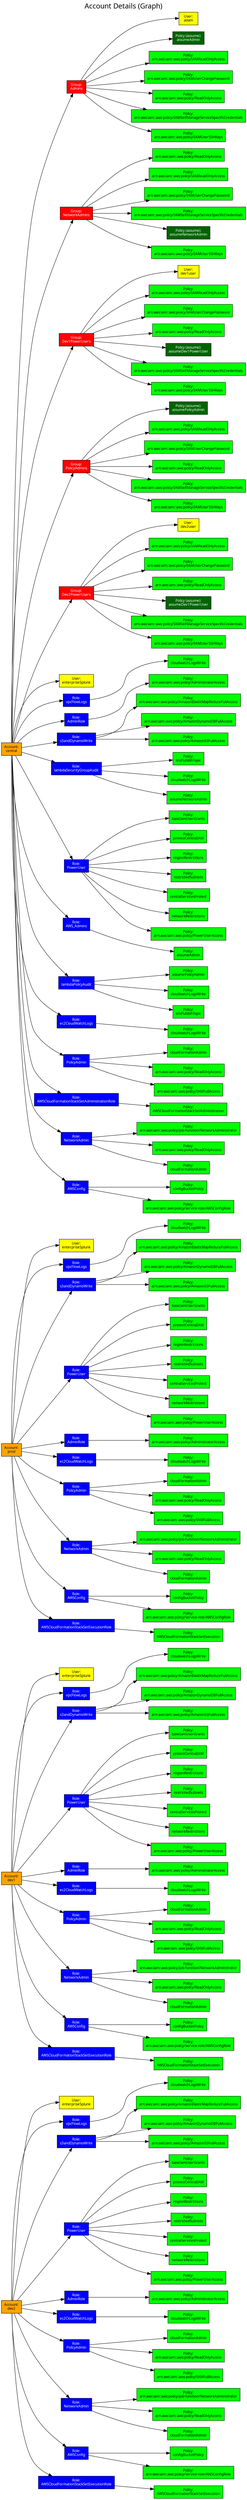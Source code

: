 digraph G {

  graph [label="Account Details (Graph)" labelloc=t fontsize=20 fontname="Verdana" rankdir="LR"];
  node [shape=record fontsize=10 fontname="Verdana" style="filled"];



    dev2 [label="Account:\ndev2",fillcolor=orange]

    

    
        dev2_enterpriseSplunk [label="User:\nenterpriseSplunk", fillcolor=yellow]
        dev2 -> dev2_enterpriseSplunk
    

    
      dev2_vpcFlowLogs [label="Role:\nvpcFlowLogs",fontcolor=white,fillcolor=blue,fontcolor=white]
      dev2 -> dev2_vpcFlowLogs

      
          "dev2_vpcFlowLogs_cloudwatchLogsWrite" [label="Policy:\ncloudwatchLogsWrite", fillcolor=green]
          "dev2_vpcFlowLogs" -> "dev2_vpcFlowLogs_cloudwatchLogsWrite"
      

    
      dev2_s3andDynamoWrite [label="Role:\ns3andDynamoWrite",fontcolor=white,fillcolor=blue,fontcolor=white]
      dev2 -> dev2_s3andDynamoWrite

      
          "dev2_s3andDynamoWrite_arn:aws:iam::aws:policy/AmazonElasticMapReduceFullAccess" [label="Policy:\narn:aws:iam::aws:policy/AmazonElasticMapReduceFullAccess", fillcolor=green]
          "dev2_s3andDynamoWrite" -> "dev2_s3andDynamoWrite_arn:aws:iam::aws:policy/AmazonElasticMapReduceFullAccess"
      
          "dev2_s3andDynamoWrite_arn:aws:iam::aws:policy/AmazonDynamoDBFullAccess" [label="Policy:\narn:aws:iam::aws:policy/AmazonDynamoDBFullAccess", fillcolor=green]
          "dev2_s3andDynamoWrite" -> "dev2_s3andDynamoWrite_arn:aws:iam::aws:policy/AmazonDynamoDBFullAccess"
      
          "dev2_s3andDynamoWrite_arn:aws:iam::aws:policy/AmazonS3FullAccess" [label="Policy:\narn:aws:iam::aws:policy/AmazonS3FullAccess", fillcolor=green]
          "dev2_s3andDynamoWrite" -> "dev2_s3andDynamoWrite_arn:aws:iam::aws:policy/AmazonS3FullAccess"
      

    
      dev2_PowerUser [label="Role:\nPowerUser",fontcolor=white,fillcolor=blue,fontcolor=white]
      dev2 -> dev2_PowerUser

      
          "dev2_PowerUser_baseIamUserGrants" [label="Policy:\nbaseIamUserGrants", fillcolor=green]
          "dev2_PowerUser" -> "dev2_PowerUser_baseIamUserGrants"
      
          "dev2_PowerUser_protectCentralIAM" [label="Policy:\nprotectCentralIAM", fillcolor=green]
          "dev2_PowerUser" -> "dev2_PowerUser_protectCentralIAM"
      
          "dev2_PowerUser_regionRestrictions" [label="Policy:\nregionRestrictions", fillcolor=green]
          "dev2_PowerUser" -> "dev2_PowerUser_regionRestrictions"
      
          "dev2_PowerUser_restrictedSubnets" [label="Policy:\nrestrictedSubnets", fillcolor=green]
          "dev2_PowerUser" -> "dev2_PowerUser_restrictedSubnets"
      
          "dev2_PowerUser_centralServicesProtect" [label="Policy:\ncentralServicesProtect", fillcolor=green]
          "dev2_PowerUser" -> "dev2_PowerUser_centralServicesProtect"
      
          "dev2_PowerUser_networkRestrictions" [label="Policy:\nnetworkRestrictions", fillcolor=green]
          "dev2_PowerUser" -> "dev2_PowerUser_networkRestrictions"
      
          "dev2_PowerUser_arn:aws:iam::aws:policy/PowerUserAccess" [label="Policy:\narn:aws:iam::aws:policy/PowerUserAccess", fillcolor=green]
          "dev2_PowerUser" -> "dev2_PowerUser_arn:aws:iam::aws:policy/PowerUserAccess"
      

    
      dev2_AdminRole [label="Role:\nAdminRole",fontcolor=white,fillcolor=blue,fontcolor=white]
      dev2 -> dev2_AdminRole

      
          "dev2_AdminRole_arn:aws:iam::aws:policy/AdministratorAccess" [label="Policy:\narn:aws:iam::aws:policy/AdministratorAccess", fillcolor=green]
          "dev2_AdminRole" -> "dev2_AdminRole_arn:aws:iam::aws:policy/AdministratorAccess"
      

    
      dev2_ec2CloudWatchLogs [label="Role:\nec2CloudWatchLogs",fontcolor=white,fillcolor=blue,fontcolor=white]
      dev2 -> dev2_ec2CloudWatchLogs

      
          "dev2_ec2CloudWatchLogs_cloudwatchLogsWrite" [label="Policy:\ncloudwatchLogsWrite", fillcolor=green]
          "dev2_ec2CloudWatchLogs" -> "dev2_ec2CloudWatchLogs_cloudwatchLogsWrite"
      

    
      dev2_PolicyAdmin [label="Role:\nPolicyAdmin",fontcolor=white,fillcolor=blue,fontcolor=white]
      dev2 -> dev2_PolicyAdmin

      
          "dev2_PolicyAdmin_cloudFormationAdmin" [label="Policy:\ncloudFormationAdmin", fillcolor=green]
          "dev2_PolicyAdmin" -> "dev2_PolicyAdmin_cloudFormationAdmin"
      
          "dev2_PolicyAdmin_arn:aws:iam::aws:policy/ReadOnlyAccess" [label="Policy:\narn:aws:iam::aws:policy/ReadOnlyAccess", fillcolor=green]
          "dev2_PolicyAdmin" -> "dev2_PolicyAdmin_arn:aws:iam::aws:policy/ReadOnlyAccess"
      
          "dev2_PolicyAdmin_arn:aws:iam::aws:policy/IAMFullAccess" [label="Policy:\narn:aws:iam::aws:policy/IAMFullAccess", fillcolor=green]
          "dev2_PolicyAdmin" -> "dev2_PolicyAdmin_arn:aws:iam::aws:policy/IAMFullAccess"
      

    
      dev2_NetworkAdmin [label="Role:\nNetworkAdmin",fontcolor=white,fillcolor=blue,fontcolor=white]
      dev2 -> dev2_NetworkAdmin

      
          "dev2_NetworkAdmin_arn:aws:iam::aws:policy/job-function/NetworkAdministrator" [label="Policy:\narn:aws:iam::aws:policy/job-function/NetworkAdministrator", fillcolor=green]
          "dev2_NetworkAdmin" -> "dev2_NetworkAdmin_arn:aws:iam::aws:policy/job-function/NetworkAdministrator"
      
          "dev2_NetworkAdmin_arn:aws:iam::aws:policy/ReadOnlyAccess" [label="Policy:\narn:aws:iam::aws:policy/ReadOnlyAccess", fillcolor=green]
          "dev2_NetworkAdmin" -> "dev2_NetworkAdmin_arn:aws:iam::aws:policy/ReadOnlyAccess"
      
          "dev2_NetworkAdmin_cloudFormationAdmin" [label="Policy:\ncloudFormationAdmin", fillcolor=green]
          "dev2_NetworkAdmin" -> "dev2_NetworkAdmin_cloudFormationAdmin"
      

    
      dev2_AWSConfig [label="Role:\nAWSConfig",fontcolor=white,fillcolor=blue,fontcolor=white]
      dev2 -> dev2_AWSConfig

      
          "dev2_AWSConfig_configBucketPolicy" [label="Policy:\nconfigBucketPolicy", fillcolor=green]
          "dev2_AWSConfig" -> "dev2_AWSConfig_configBucketPolicy"
      
          "dev2_AWSConfig_arn:aws:iam::aws:policy/service-role/AWSConfigRole" [label="Policy:\narn:aws:iam::aws:policy/service-role/AWSConfigRole", fillcolor=green]
          "dev2_AWSConfig" -> "dev2_AWSConfig_arn:aws:iam::aws:policy/service-role/AWSConfigRole"
      

    
      dev2_AWSCloudFormationStackSetExecutionRole [label="Role:\nAWSCloudFormationStackSetExecutionRole",fontcolor=white,fillcolor=blue,fontcolor=white]
      dev2 -> dev2_AWSCloudFormationStackSetExecutionRole

      
          "dev2_AWSCloudFormationStackSetExecutionRole_AWSCloudFormationStackSetExecution" [label="Policy:\nAWSCloudFormationStackSetExecution", fillcolor=green]
          "dev2_AWSCloudFormationStackSetExecutionRole" -> "dev2_AWSCloudFormationStackSetExecutionRole_AWSCloudFormationStackSetExecution"
      

    



    dev1 [label="Account:\ndev1",fillcolor=orange]

    

    
        dev1_enterpriseSplunk [label="User:\nenterpriseSplunk", fillcolor=yellow]
        dev1 -> dev1_enterpriseSplunk
    

    
      dev1_vpcFlowLogs [label="Role:\nvpcFlowLogs",fontcolor=white,fillcolor=blue,fontcolor=white]
      dev1 -> dev1_vpcFlowLogs

      
          "dev1_vpcFlowLogs_cloudwatchLogsWrite" [label="Policy:\ncloudwatchLogsWrite", fillcolor=green]
          "dev1_vpcFlowLogs" -> "dev1_vpcFlowLogs_cloudwatchLogsWrite"
      

    
      dev1_s3andDynamoWrite [label="Role:\ns3andDynamoWrite",fontcolor=white,fillcolor=blue,fontcolor=white]
      dev1 -> dev1_s3andDynamoWrite

      
          "dev1_s3andDynamoWrite_arn:aws:iam::aws:policy/AmazonElasticMapReduceFullAccess" [label="Policy:\narn:aws:iam::aws:policy/AmazonElasticMapReduceFullAccess", fillcolor=green]
          "dev1_s3andDynamoWrite" -> "dev1_s3andDynamoWrite_arn:aws:iam::aws:policy/AmazonElasticMapReduceFullAccess"
      
          "dev1_s3andDynamoWrite_arn:aws:iam::aws:policy/AmazonDynamoDBFullAccess" [label="Policy:\narn:aws:iam::aws:policy/AmazonDynamoDBFullAccess", fillcolor=green]
          "dev1_s3andDynamoWrite" -> "dev1_s3andDynamoWrite_arn:aws:iam::aws:policy/AmazonDynamoDBFullAccess"
      
          "dev1_s3andDynamoWrite_arn:aws:iam::aws:policy/AmazonS3FullAccess" [label="Policy:\narn:aws:iam::aws:policy/AmazonS3FullAccess", fillcolor=green]
          "dev1_s3andDynamoWrite" -> "dev1_s3andDynamoWrite_arn:aws:iam::aws:policy/AmazonS3FullAccess"
      

    
      dev1_PowerUser [label="Role:\nPowerUser",fontcolor=white,fillcolor=blue,fontcolor=white]
      dev1 -> dev1_PowerUser

      
          "dev1_PowerUser_baseIamUserGrants" [label="Policy:\nbaseIamUserGrants", fillcolor=green]
          "dev1_PowerUser" -> "dev1_PowerUser_baseIamUserGrants"
      
          "dev1_PowerUser_protectCentralIAM" [label="Policy:\nprotectCentralIAM", fillcolor=green]
          "dev1_PowerUser" -> "dev1_PowerUser_protectCentralIAM"
      
          "dev1_PowerUser_regionRestrictions" [label="Policy:\nregionRestrictions", fillcolor=green]
          "dev1_PowerUser" -> "dev1_PowerUser_regionRestrictions"
      
          "dev1_PowerUser_restrictedSubnets" [label="Policy:\nrestrictedSubnets", fillcolor=green]
          "dev1_PowerUser" -> "dev1_PowerUser_restrictedSubnets"
      
          "dev1_PowerUser_centralServicesProtect" [label="Policy:\ncentralServicesProtect", fillcolor=green]
          "dev1_PowerUser" -> "dev1_PowerUser_centralServicesProtect"
      
          "dev1_PowerUser_networkRestrictions" [label="Policy:\nnetworkRestrictions", fillcolor=green]
          "dev1_PowerUser" -> "dev1_PowerUser_networkRestrictions"
      
          "dev1_PowerUser_arn:aws:iam::aws:policy/PowerUserAccess" [label="Policy:\narn:aws:iam::aws:policy/PowerUserAccess", fillcolor=green]
          "dev1_PowerUser" -> "dev1_PowerUser_arn:aws:iam::aws:policy/PowerUserAccess"
      

    
      dev1_AdminRole [label="Role:\nAdminRole",fontcolor=white,fillcolor=blue,fontcolor=white]
      dev1 -> dev1_AdminRole

      
          "dev1_AdminRole_arn:aws:iam::aws:policy/AdministratorAccess" [label="Policy:\narn:aws:iam::aws:policy/AdministratorAccess", fillcolor=green]
          "dev1_AdminRole" -> "dev1_AdminRole_arn:aws:iam::aws:policy/AdministratorAccess"
      

    
      dev1_ec2CloudWatchLogs [label="Role:\nec2CloudWatchLogs",fontcolor=white,fillcolor=blue,fontcolor=white]
      dev1 -> dev1_ec2CloudWatchLogs

      
          "dev1_ec2CloudWatchLogs_cloudwatchLogsWrite" [label="Policy:\ncloudwatchLogsWrite", fillcolor=green]
          "dev1_ec2CloudWatchLogs" -> "dev1_ec2CloudWatchLogs_cloudwatchLogsWrite"
      

    
      dev1_PolicyAdmin [label="Role:\nPolicyAdmin",fontcolor=white,fillcolor=blue,fontcolor=white]
      dev1 -> dev1_PolicyAdmin

      
          "dev1_PolicyAdmin_cloudFormationAdmin" [label="Policy:\ncloudFormationAdmin", fillcolor=green]
          "dev1_PolicyAdmin" -> "dev1_PolicyAdmin_cloudFormationAdmin"
      
          "dev1_PolicyAdmin_arn:aws:iam::aws:policy/ReadOnlyAccess" [label="Policy:\narn:aws:iam::aws:policy/ReadOnlyAccess", fillcolor=green]
          "dev1_PolicyAdmin" -> "dev1_PolicyAdmin_arn:aws:iam::aws:policy/ReadOnlyAccess"
      
          "dev1_PolicyAdmin_arn:aws:iam::aws:policy/IAMFullAccess" [label="Policy:\narn:aws:iam::aws:policy/IAMFullAccess", fillcolor=green]
          "dev1_PolicyAdmin" -> "dev1_PolicyAdmin_arn:aws:iam::aws:policy/IAMFullAccess"
      

    
      dev1_NetworkAdmin [label="Role:\nNetworkAdmin",fontcolor=white,fillcolor=blue,fontcolor=white]
      dev1 -> dev1_NetworkAdmin

      
          "dev1_NetworkAdmin_arn:aws:iam::aws:policy/job-function/NetworkAdministrator" [label="Policy:\narn:aws:iam::aws:policy/job-function/NetworkAdministrator", fillcolor=green]
          "dev1_NetworkAdmin" -> "dev1_NetworkAdmin_arn:aws:iam::aws:policy/job-function/NetworkAdministrator"
      
          "dev1_NetworkAdmin_arn:aws:iam::aws:policy/ReadOnlyAccess" [label="Policy:\narn:aws:iam::aws:policy/ReadOnlyAccess", fillcolor=green]
          "dev1_NetworkAdmin" -> "dev1_NetworkAdmin_arn:aws:iam::aws:policy/ReadOnlyAccess"
      
          "dev1_NetworkAdmin_cloudFormationAdmin" [label="Policy:\ncloudFormationAdmin", fillcolor=green]
          "dev1_NetworkAdmin" -> "dev1_NetworkAdmin_cloudFormationAdmin"
      

    
      dev1_AWSConfig [label="Role:\nAWSConfig",fontcolor=white,fillcolor=blue,fontcolor=white]
      dev1 -> dev1_AWSConfig

      
          "dev1_AWSConfig_configBucketPolicy" [label="Policy:\nconfigBucketPolicy", fillcolor=green]
          "dev1_AWSConfig" -> "dev1_AWSConfig_configBucketPolicy"
      
          "dev1_AWSConfig_arn:aws:iam::aws:policy/service-role/AWSConfigRole" [label="Policy:\narn:aws:iam::aws:policy/service-role/AWSConfigRole", fillcolor=green]
          "dev1_AWSConfig" -> "dev1_AWSConfig_arn:aws:iam::aws:policy/service-role/AWSConfigRole"
      

    
      dev1_AWSCloudFormationStackSetExecutionRole [label="Role:\nAWSCloudFormationStackSetExecutionRole",fontcolor=white,fillcolor=blue,fontcolor=white]
      dev1 -> dev1_AWSCloudFormationStackSetExecutionRole

      
          "dev1_AWSCloudFormationStackSetExecutionRole_AWSCloudFormationStackSetExecution" [label="Policy:\nAWSCloudFormationStackSetExecution", fillcolor=green]
          "dev1_AWSCloudFormationStackSetExecutionRole" -> "dev1_AWSCloudFormationStackSetExecutionRole_AWSCloudFormationStackSetExecution"
      

    



    prod [label="Account:\nprod",fillcolor=orange]

    

    
        prod_enterpriseSplunk [label="User:\nenterpriseSplunk", fillcolor=yellow]
        prod -> prod_enterpriseSplunk
    

    
      prod_vpcFlowLogs [label="Role:\nvpcFlowLogs",fontcolor=white,fillcolor=blue,fontcolor=white]
      prod -> prod_vpcFlowLogs

      
          "prod_vpcFlowLogs_cloudwatchLogsWrite" [label="Policy:\ncloudwatchLogsWrite", fillcolor=green]
          "prod_vpcFlowLogs" -> "prod_vpcFlowLogs_cloudwatchLogsWrite"
      

    
      prod_s3andDynamoWrite [label="Role:\ns3andDynamoWrite",fontcolor=white,fillcolor=blue,fontcolor=white]
      prod -> prod_s3andDynamoWrite

      
          "prod_s3andDynamoWrite_arn:aws:iam::aws:policy/AmazonElasticMapReduceFullAccess" [label="Policy:\narn:aws:iam::aws:policy/AmazonElasticMapReduceFullAccess", fillcolor=green]
          "prod_s3andDynamoWrite" -> "prod_s3andDynamoWrite_arn:aws:iam::aws:policy/AmazonElasticMapReduceFullAccess"
      
          "prod_s3andDynamoWrite_arn:aws:iam::aws:policy/AmazonDynamoDBFullAccess" [label="Policy:\narn:aws:iam::aws:policy/AmazonDynamoDBFullAccess", fillcolor=green]
          "prod_s3andDynamoWrite" -> "prod_s3andDynamoWrite_arn:aws:iam::aws:policy/AmazonDynamoDBFullAccess"
      
          "prod_s3andDynamoWrite_arn:aws:iam::aws:policy/AmazonS3FullAccess" [label="Policy:\narn:aws:iam::aws:policy/AmazonS3FullAccess", fillcolor=green]
          "prod_s3andDynamoWrite" -> "prod_s3andDynamoWrite_arn:aws:iam::aws:policy/AmazonS3FullAccess"
      

    
      prod_PowerUser [label="Role:\nPowerUser",fontcolor=white,fillcolor=blue,fontcolor=white]
      prod -> prod_PowerUser

      
          "prod_PowerUser_baseIamUserGrants" [label="Policy:\nbaseIamUserGrants", fillcolor=green]
          "prod_PowerUser" -> "prod_PowerUser_baseIamUserGrants"
      
          "prod_PowerUser_protectCentralIAM" [label="Policy:\nprotectCentralIAM", fillcolor=green]
          "prod_PowerUser" -> "prod_PowerUser_protectCentralIAM"
      
          "prod_PowerUser_regionRestrictions" [label="Policy:\nregionRestrictions", fillcolor=green]
          "prod_PowerUser" -> "prod_PowerUser_regionRestrictions"
      
          "prod_PowerUser_restrictedSubnets" [label="Policy:\nrestrictedSubnets", fillcolor=green]
          "prod_PowerUser" -> "prod_PowerUser_restrictedSubnets"
      
          "prod_PowerUser_centralServicesProtect" [label="Policy:\ncentralServicesProtect", fillcolor=green]
          "prod_PowerUser" -> "prod_PowerUser_centralServicesProtect"
      
          "prod_PowerUser_networkRestrictions" [label="Policy:\nnetworkRestrictions", fillcolor=green]
          "prod_PowerUser" -> "prod_PowerUser_networkRestrictions"
      
          "prod_PowerUser_arn:aws:iam::aws:policy/PowerUserAccess" [label="Policy:\narn:aws:iam::aws:policy/PowerUserAccess", fillcolor=green]
          "prod_PowerUser" -> "prod_PowerUser_arn:aws:iam::aws:policy/PowerUserAccess"
      

    
      prod_AdminRole [label="Role:\nAdminRole",fontcolor=white,fillcolor=blue,fontcolor=white]
      prod -> prod_AdminRole

      
          "prod_AdminRole_arn:aws:iam::aws:policy/AdministratorAccess" [label="Policy:\narn:aws:iam::aws:policy/AdministratorAccess", fillcolor=green]
          "prod_AdminRole" -> "prod_AdminRole_arn:aws:iam::aws:policy/AdministratorAccess"
      

    
      prod_ec2CloudWatchLogs [label="Role:\nec2CloudWatchLogs",fontcolor=white,fillcolor=blue,fontcolor=white]
      prod -> prod_ec2CloudWatchLogs

      
          "prod_ec2CloudWatchLogs_cloudwatchLogsWrite" [label="Policy:\ncloudwatchLogsWrite", fillcolor=green]
          "prod_ec2CloudWatchLogs" -> "prod_ec2CloudWatchLogs_cloudwatchLogsWrite"
      

    
      prod_PolicyAdmin [label="Role:\nPolicyAdmin",fontcolor=white,fillcolor=blue,fontcolor=white]
      prod -> prod_PolicyAdmin

      
          "prod_PolicyAdmin_cloudFormationAdmin" [label="Policy:\ncloudFormationAdmin", fillcolor=green]
          "prod_PolicyAdmin" -> "prod_PolicyAdmin_cloudFormationAdmin"
      
          "prod_PolicyAdmin_arn:aws:iam::aws:policy/ReadOnlyAccess" [label="Policy:\narn:aws:iam::aws:policy/ReadOnlyAccess", fillcolor=green]
          "prod_PolicyAdmin" -> "prod_PolicyAdmin_arn:aws:iam::aws:policy/ReadOnlyAccess"
      
          "prod_PolicyAdmin_arn:aws:iam::aws:policy/IAMFullAccess" [label="Policy:\narn:aws:iam::aws:policy/IAMFullAccess", fillcolor=green]
          "prod_PolicyAdmin" -> "prod_PolicyAdmin_arn:aws:iam::aws:policy/IAMFullAccess"
      

    
      prod_NetworkAdmin [label="Role:\nNetworkAdmin",fontcolor=white,fillcolor=blue,fontcolor=white]
      prod -> prod_NetworkAdmin

      
          "prod_NetworkAdmin_arn:aws:iam::aws:policy/job-function/NetworkAdministrator" [label="Policy:\narn:aws:iam::aws:policy/job-function/NetworkAdministrator", fillcolor=green]
          "prod_NetworkAdmin" -> "prod_NetworkAdmin_arn:aws:iam::aws:policy/job-function/NetworkAdministrator"
      
          "prod_NetworkAdmin_arn:aws:iam::aws:policy/ReadOnlyAccess" [label="Policy:\narn:aws:iam::aws:policy/ReadOnlyAccess", fillcolor=green]
          "prod_NetworkAdmin" -> "prod_NetworkAdmin_arn:aws:iam::aws:policy/ReadOnlyAccess"
      
          "prod_NetworkAdmin_cloudFormationAdmin" [label="Policy:\ncloudFormationAdmin", fillcolor=green]
          "prod_NetworkAdmin" -> "prod_NetworkAdmin_cloudFormationAdmin"
      

    
      prod_AWSConfig [label="Role:\nAWSConfig",fontcolor=white,fillcolor=blue,fontcolor=white]
      prod -> prod_AWSConfig

      
          "prod_AWSConfig_configBucketPolicy" [label="Policy:\nconfigBucketPolicy", fillcolor=green]
          "prod_AWSConfig" -> "prod_AWSConfig_configBucketPolicy"
      
          "prod_AWSConfig_arn:aws:iam::aws:policy/service-role/AWSConfigRole" [label="Policy:\narn:aws:iam::aws:policy/service-role/AWSConfigRole", fillcolor=green]
          "prod_AWSConfig" -> "prod_AWSConfig_arn:aws:iam::aws:policy/service-role/AWSConfigRole"
      

    
      prod_AWSCloudFormationStackSetExecutionRole [label="Role:\nAWSCloudFormationStackSetExecutionRole",fontcolor=white,fillcolor=blue,fontcolor=white]
      prod -> prod_AWSCloudFormationStackSetExecutionRole

      
          "prod_AWSCloudFormationStackSetExecutionRole_AWSCloudFormationStackSetExecution" [label="Policy:\nAWSCloudFormationStackSetExecution", fillcolor=green]
          "prod_AWSCloudFormationStackSetExecutionRole" -> "prod_AWSCloudFormationStackSetExecutionRole_AWSCloudFormationStackSetExecution"
      

    



    central [label="Account:\ncentral",fillcolor=orange]

    

      central_Admins [label="Group:\nAdmins",fontcolor=white,fillcolor=red]
      central -> central_Admins

      
          central_adam [label="User:\nadam", fillcolor=yellow]
          central_Admins -> central_adam
      

      
          "central_Admins_assumeAdmin"
            
              [label="Policy (assume):\nassumeAdmin",fontcolor=white,fillcolor= darkgreen]
            
          "central_Admins" -> "central_Admins_assumeAdmin"
      
          "central_Admins_arn:aws:iam::aws:policy/IAMReadOnlyAccess"
            
              [label="Policy:\narn:aws:iam::aws:policy/IAMReadOnlyAccess",fontcolor=black,fillcolor=green]
            
          "central_Admins" -> "central_Admins_arn:aws:iam::aws:policy/IAMReadOnlyAccess"
      
          "central_Admins_arn:aws:iam::aws:policy/IAMUserChangePassword"
            
              [label="Policy:\narn:aws:iam::aws:policy/IAMUserChangePassword",fontcolor=black,fillcolor=green]
            
          "central_Admins" -> "central_Admins_arn:aws:iam::aws:policy/IAMUserChangePassword"
      
          "central_Admins_arn:aws:iam::aws:policy/ReadOnlyAccess"
            
              [label="Policy:\narn:aws:iam::aws:policy/ReadOnlyAccess",fontcolor=black,fillcolor=green]
            
          "central_Admins" -> "central_Admins_arn:aws:iam::aws:policy/ReadOnlyAccess"
      
          "central_Admins_arn:aws:iam::aws:policy/IAMSelfManageServiceSpecificCredentials"
            
              [label="Policy:\narn:aws:iam::aws:policy/IAMSelfManageServiceSpecificCredentials",fontcolor=black,fillcolor=green]
            
          "central_Admins" -> "central_Admins_arn:aws:iam::aws:policy/IAMSelfManageServiceSpecificCredentials"
      
          "central_Admins_arn:aws:iam::aws:policy/IAMUserSSHKeys"
            
              [label="Policy:\narn:aws:iam::aws:policy/IAMUserSSHKeys",fontcolor=black,fillcolor=green]
            
          "central_Admins" -> "central_Admins_arn:aws:iam::aws:policy/IAMUserSSHKeys"
      

    

      central_NetworkAdmins [label="Group:\nNetworkAdmins",fontcolor=white,fillcolor=red]
      central -> central_NetworkAdmins

      

      
          "central_NetworkAdmins_arn:aws:iam::aws:policy/ReadOnlyAccess"
            
              [label="Policy:\narn:aws:iam::aws:policy/ReadOnlyAccess",fontcolor=black,fillcolor=green]
            
          "central_NetworkAdmins" -> "central_NetworkAdmins_arn:aws:iam::aws:policy/ReadOnlyAccess"
      
          "central_NetworkAdmins_arn:aws:iam::aws:policy/IAMReadOnlyAccess"
            
              [label="Policy:\narn:aws:iam::aws:policy/IAMReadOnlyAccess",fontcolor=black,fillcolor=green]
            
          "central_NetworkAdmins" -> "central_NetworkAdmins_arn:aws:iam::aws:policy/IAMReadOnlyAccess"
      
          "central_NetworkAdmins_arn:aws:iam::aws:policy/IAMUserChangePassword"
            
              [label="Policy:\narn:aws:iam::aws:policy/IAMUserChangePassword",fontcolor=black,fillcolor=green]
            
          "central_NetworkAdmins" -> "central_NetworkAdmins_arn:aws:iam::aws:policy/IAMUserChangePassword"
      
          "central_NetworkAdmins_arn:aws:iam::aws:policy/IAMSelfManageServiceSpecificCredentials"
            
              [label="Policy:\narn:aws:iam::aws:policy/IAMSelfManageServiceSpecificCredentials",fontcolor=black,fillcolor=green]
            
          "central_NetworkAdmins" -> "central_NetworkAdmins_arn:aws:iam::aws:policy/IAMSelfManageServiceSpecificCredentials"
      
          "central_NetworkAdmins_assumeNetworkAdmin"
            
              [label="Policy (assume):\nassumeNetworkAdmin",fontcolor=white,fillcolor= darkgreen]
            
          "central_NetworkAdmins" -> "central_NetworkAdmins_assumeNetworkAdmin"
      
          "central_NetworkAdmins_arn:aws:iam::aws:policy/IAMUserSSHKeys"
            
              [label="Policy:\narn:aws:iam::aws:policy/IAMUserSSHKeys",fontcolor=black,fillcolor=green]
            
          "central_NetworkAdmins" -> "central_NetworkAdmins_arn:aws:iam::aws:policy/IAMUserSSHKeys"
      

    

      central_Dev1PowerUsers [label="Group:\nDev1PowerUsers",fontcolor=white,fillcolor=red]
      central -> central_Dev1PowerUsers

      
          central_dev1user [label="User:\ndev1user", fillcolor=yellow]
          central_Dev1PowerUsers -> central_dev1user
      

      
          "central_Dev1PowerUsers_arn:aws:iam::aws:policy/IAMReadOnlyAccess"
            
              [label="Policy:\narn:aws:iam::aws:policy/IAMReadOnlyAccess",fontcolor=black,fillcolor=green]
            
          "central_Dev1PowerUsers" -> "central_Dev1PowerUsers_arn:aws:iam::aws:policy/IAMReadOnlyAccess"
      
          "central_Dev1PowerUsers_arn:aws:iam::aws:policy/IAMUserChangePassword"
            
              [label="Policy:\narn:aws:iam::aws:policy/IAMUserChangePassword",fontcolor=black,fillcolor=green]
            
          "central_Dev1PowerUsers" -> "central_Dev1PowerUsers_arn:aws:iam::aws:policy/IAMUserChangePassword"
      
          "central_Dev1PowerUsers_arn:aws:iam::aws:policy/ReadOnlyAccess"
            
              [label="Policy:\narn:aws:iam::aws:policy/ReadOnlyAccess",fontcolor=black,fillcolor=green]
            
          "central_Dev1PowerUsers" -> "central_Dev1PowerUsers_arn:aws:iam::aws:policy/ReadOnlyAccess"
      
          "central_Dev1PowerUsers_assumeDev1PowerUser"
            
              [label="Policy (assume):\nassumeDev1PowerUser",fontcolor=white,fillcolor= darkgreen]
            
          "central_Dev1PowerUsers" -> "central_Dev1PowerUsers_assumeDev1PowerUser"
      
          "central_Dev1PowerUsers_arn:aws:iam::aws:policy/IAMSelfManageServiceSpecificCredentials"
            
              [label="Policy:\narn:aws:iam::aws:policy/IAMSelfManageServiceSpecificCredentials",fontcolor=black,fillcolor=green]
            
          "central_Dev1PowerUsers" -> "central_Dev1PowerUsers_arn:aws:iam::aws:policy/IAMSelfManageServiceSpecificCredentials"
      
          "central_Dev1PowerUsers_arn:aws:iam::aws:policy/IAMUserSSHKeys"
            
              [label="Policy:\narn:aws:iam::aws:policy/IAMUserSSHKeys",fontcolor=black,fillcolor=green]
            
          "central_Dev1PowerUsers" -> "central_Dev1PowerUsers_arn:aws:iam::aws:policy/IAMUserSSHKeys"
      

    

      central_PolicyAdmins [label="Group:\nPolicyAdmins",fontcolor=white,fillcolor=red]
      central -> central_PolicyAdmins

      

      
          "central_PolicyAdmins_assumePolicyAdmin"
            
              [label="Policy (assume):\nassumePolicyAdmin",fontcolor=white,fillcolor= darkgreen]
            
          "central_PolicyAdmins" -> "central_PolicyAdmins_assumePolicyAdmin"
      
          "central_PolicyAdmins_arn:aws:iam::aws:policy/IAMReadOnlyAccess"
            
              [label="Policy:\narn:aws:iam::aws:policy/IAMReadOnlyAccess",fontcolor=black,fillcolor=green]
            
          "central_PolicyAdmins" -> "central_PolicyAdmins_arn:aws:iam::aws:policy/IAMReadOnlyAccess"
      
          "central_PolicyAdmins_arn:aws:iam::aws:policy/IAMUserChangePassword"
            
              [label="Policy:\narn:aws:iam::aws:policy/IAMUserChangePassword",fontcolor=black,fillcolor=green]
            
          "central_PolicyAdmins" -> "central_PolicyAdmins_arn:aws:iam::aws:policy/IAMUserChangePassword"
      
          "central_PolicyAdmins_arn:aws:iam::aws:policy/ReadOnlyAccess"
            
              [label="Policy:\narn:aws:iam::aws:policy/ReadOnlyAccess",fontcolor=black,fillcolor=green]
            
          "central_PolicyAdmins" -> "central_PolicyAdmins_arn:aws:iam::aws:policy/ReadOnlyAccess"
      
          "central_PolicyAdmins_arn:aws:iam::aws:policy/IAMSelfManageServiceSpecificCredentials"
            
              [label="Policy:\narn:aws:iam::aws:policy/IAMSelfManageServiceSpecificCredentials",fontcolor=black,fillcolor=green]
            
          "central_PolicyAdmins" -> "central_PolicyAdmins_arn:aws:iam::aws:policy/IAMSelfManageServiceSpecificCredentials"
      
          "central_PolicyAdmins_arn:aws:iam::aws:policy/IAMUserSSHKeys"
            
              [label="Policy:\narn:aws:iam::aws:policy/IAMUserSSHKeys",fontcolor=black,fillcolor=green]
            
          "central_PolicyAdmins" -> "central_PolicyAdmins_arn:aws:iam::aws:policy/IAMUserSSHKeys"
      

    

      central_Dev2PowerUsers [label="Group:\nDev2PowerUsers",fontcolor=white,fillcolor=red]
      central -> central_Dev2PowerUsers

      
          central_dev2user [label="User:\ndev2user", fillcolor=yellow]
          central_Dev2PowerUsers -> central_dev2user
      

      
          "central_Dev2PowerUsers_arn:aws:iam::aws:policy/IAMReadOnlyAccess"
            
              [label="Policy:\narn:aws:iam::aws:policy/IAMReadOnlyAccess",fontcolor=black,fillcolor=green]
            
          "central_Dev2PowerUsers" -> "central_Dev2PowerUsers_arn:aws:iam::aws:policy/IAMReadOnlyAccess"
      
          "central_Dev2PowerUsers_arn:aws:iam::aws:policy/IAMUserChangePassword"
            
              [label="Policy:\narn:aws:iam::aws:policy/IAMUserChangePassword",fontcolor=black,fillcolor=green]
            
          "central_Dev2PowerUsers" -> "central_Dev2PowerUsers_arn:aws:iam::aws:policy/IAMUserChangePassword"
      
          "central_Dev2PowerUsers_arn:aws:iam::aws:policy/ReadOnlyAccess"
            
              [label="Policy:\narn:aws:iam::aws:policy/ReadOnlyAccess",fontcolor=black,fillcolor=green]
            
          "central_Dev2PowerUsers" -> "central_Dev2PowerUsers_arn:aws:iam::aws:policy/ReadOnlyAccess"
      
          "central_Dev2PowerUsers_assumeDev1PowerUser"
            
              [label="Policy (assume):\nassumeDev1PowerUser",fontcolor=white,fillcolor= darkgreen]
            
          "central_Dev2PowerUsers" -> "central_Dev2PowerUsers_assumeDev1PowerUser"
      
          "central_Dev2PowerUsers_arn:aws:iam::aws:policy/IAMSelfManageServiceSpecificCredentials"
            
              [label="Policy:\narn:aws:iam::aws:policy/IAMSelfManageServiceSpecificCredentials",fontcolor=black,fillcolor=green]
            
          "central_Dev2PowerUsers" -> "central_Dev2PowerUsers_arn:aws:iam::aws:policy/IAMSelfManageServiceSpecificCredentials"
      
          "central_Dev2PowerUsers_arn:aws:iam::aws:policy/IAMUserSSHKeys"
            
              [label="Policy:\narn:aws:iam::aws:policy/IAMUserSSHKeys",fontcolor=black,fillcolor=green]
            
          "central_Dev2PowerUsers" -> "central_Dev2PowerUsers_arn:aws:iam::aws:policy/IAMUserSSHKeys"
      

    

    
        central_enterpriseSplunk [label="User:\nenterpriseSplunk", fillcolor=yellow]
        central -> central_enterpriseSplunk
    

    
      central_vpcFlowLogs [label="Role:\nvpcFlowLogs",fontcolor=white,fillcolor=blue,fontcolor=white]
      central -> central_vpcFlowLogs

      
          "central_vpcFlowLogs_cloudwatchLogsWrite" [label="Policy:\ncloudwatchLogsWrite", fillcolor=green]
          "central_vpcFlowLogs" -> "central_vpcFlowLogs_cloudwatchLogsWrite"
      

    
      central_AdminRole [label="Role:\nAdminRole",fontcolor=white,fillcolor=blue,fontcolor=white]
      central -> central_AdminRole

      
          "central_AdminRole_arn:aws:iam::aws:policy/AdministratorAccess" [label="Policy:\narn:aws:iam::aws:policy/AdministratorAccess", fillcolor=green]
          "central_AdminRole" -> "central_AdminRole_arn:aws:iam::aws:policy/AdministratorAccess"
      

    
      central_s3andDynamoWrite [label="Role:\ns3andDynamoWrite",fontcolor=white,fillcolor=blue,fontcolor=white]
      central -> central_s3andDynamoWrite

      
          "central_s3andDynamoWrite_arn:aws:iam::aws:policy/AmazonElasticMapReduceFullAccess" [label="Policy:\narn:aws:iam::aws:policy/AmazonElasticMapReduceFullAccess", fillcolor=green]
          "central_s3andDynamoWrite" -> "central_s3andDynamoWrite_arn:aws:iam::aws:policy/AmazonElasticMapReduceFullAccess"
      
          "central_s3andDynamoWrite_arn:aws:iam::aws:policy/AmazonDynamoDBFullAccess" [label="Policy:\narn:aws:iam::aws:policy/AmazonDynamoDBFullAccess", fillcolor=green]
          "central_s3andDynamoWrite" -> "central_s3andDynamoWrite_arn:aws:iam::aws:policy/AmazonDynamoDBFullAccess"
      
          "central_s3andDynamoWrite_arn:aws:iam::aws:policy/AmazonS3FullAccess" [label="Policy:\narn:aws:iam::aws:policy/AmazonS3FullAccess", fillcolor=green]
          "central_s3andDynamoWrite" -> "central_s3andDynamoWrite_arn:aws:iam::aws:policy/AmazonS3FullAccess"
      

    
      central_lambdaSecurityGroupAudit [label="Role:\nlambdaSecurityGroupAudit",fontcolor=white,fillcolor=blue,fontcolor=white]
      central -> central_lambdaSecurityGroupAudit

      
          "central_lambdaSecurityGroupAudit_snsPublishTopic" [label="Policy:\nsnsPublishTopic", fillcolor=green]
          "central_lambdaSecurityGroupAudit" -> "central_lambdaSecurityGroupAudit_snsPublishTopic"
      
          "central_lambdaSecurityGroupAudit_cloudwatchLogsWrite" [label="Policy:\ncloudwatchLogsWrite", fillcolor=green]
          "central_lambdaSecurityGroupAudit" -> "central_lambdaSecurityGroupAudit_cloudwatchLogsWrite"
      
          "central_lambdaSecurityGroupAudit_assumeNetworkAdmin" [label="Policy:\nassumeNetworkAdmin", fillcolor=green]
          "central_lambdaSecurityGroupAudit" -> "central_lambdaSecurityGroupAudit_assumeNetworkAdmin"
      

    
      central_PowerUser [label="Role:\nPowerUser",fontcolor=white,fillcolor=blue,fontcolor=white]
      central -> central_PowerUser

      
          "central_PowerUser_baseIamUserGrants" [label="Policy:\nbaseIamUserGrants", fillcolor=green]
          "central_PowerUser" -> "central_PowerUser_baseIamUserGrants"
      
          "central_PowerUser_protectCentralIAM" [label="Policy:\nprotectCentralIAM", fillcolor=green]
          "central_PowerUser" -> "central_PowerUser_protectCentralIAM"
      
          "central_PowerUser_regionRestrictions" [label="Policy:\nregionRestrictions", fillcolor=green]
          "central_PowerUser" -> "central_PowerUser_regionRestrictions"
      
          "central_PowerUser_restrictedSubnets" [label="Policy:\nrestrictedSubnets", fillcolor=green]
          "central_PowerUser" -> "central_PowerUser_restrictedSubnets"
      
          "central_PowerUser_centralServicesProtect" [label="Policy:\ncentralServicesProtect", fillcolor=green]
          "central_PowerUser" -> "central_PowerUser_centralServicesProtect"
      
          "central_PowerUser_networkRestrictions" [label="Policy:\nnetworkRestrictions", fillcolor=green]
          "central_PowerUser" -> "central_PowerUser_networkRestrictions"
      
          "central_PowerUser_arn:aws:iam::aws:policy/PowerUserAccess" [label="Policy:\narn:aws:iam::aws:policy/PowerUserAccess", fillcolor=green]
          "central_PowerUser" -> "central_PowerUser_arn:aws:iam::aws:policy/PowerUserAccess"
      

    
      central_AWS_Admins [label="Role:\nAWS_Admins",fontcolor=white,fillcolor=blue,fontcolor=white]
      central -> central_AWS_Admins

      
          "central_AWS_Admins_assumeAdmin" [label="Policy:\nassumeAdmin", fillcolor=green]
          "central_AWS_Admins" -> "central_AWS_Admins_assumeAdmin"
      

    
      central_lambdaPolicyAudit [label="Role:\nlambdaPolicyAudit",fontcolor=white,fillcolor=blue,fontcolor=white]
      central -> central_lambdaPolicyAudit

      
          "central_lambdaPolicyAudit_assumePolicyAdmin" [label="Policy:\nassumePolicyAdmin", fillcolor=green]
          "central_lambdaPolicyAudit" -> "central_lambdaPolicyAudit_assumePolicyAdmin"
      
          "central_lambdaPolicyAudit_cloudwatchLogsWrite" [label="Policy:\ncloudwatchLogsWrite", fillcolor=green]
          "central_lambdaPolicyAudit" -> "central_lambdaPolicyAudit_cloudwatchLogsWrite"
      
          "central_lambdaPolicyAudit_snsPublishTopic" [label="Policy:\nsnsPublishTopic", fillcolor=green]
          "central_lambdaPolicyAudit" -> "central_lambdaPolicyAudit_snsPublishTopic"
      

    
      central_ec2CloudWatchLogs [label="Role:\nec2CloudWatchLogs",fontcolor=white,fillcolor=blue,fontcolor=white]
      central -> central_ec2CloudWatchLogs

      
          "central_ec2CloudWatchLogs_cloudwatchLogsWrite" [label="Policy:\ncloudwatchLogsWrite", fillcolor=green]
          "central_ec2CloudWatchLogs" -> "central_ec2CloudWatchLogs_cloudwatchLogsWrite"
      

    
      central_PolicyAdmin [label="Role:\nPolicyAdmin",fontcolor=white,fillcolor=blue,fontcolor=white]
      central -> central_PolicyAdmin

      
          "central_PolicyAdmin_cloudFormationAdmin" [label="Policy:\ncloudFormationAdmin", fillcolor=green]
          "central_PolicyAdmin" -> "central_PolicyAdmin_cloudFormationAdmin"
      
          "central_PolicyAdmin_arn:aws:iam::aws:policy/ReadOnlyAccess" [label="Policy:\narn:aws:iam::aws:policy/ReadOnlyAccess", fillcolor=green]
          "central_PolicyAdmin" -> "central_PolicyAdmin_arn:aws:iam::aws:policy/ReadOnlyAccess"
      
          "central_PolicyAdmin_arn:aws:iam::aws:policy/IAMFullAccess" [label="Policy:\narn:aws:iam::aws:policy/IAMFullAccess", fillcolor=green]
          "central_PolicyAdmin" -> "central_PolicyAdmin_arn:aws:iam::aws:policy/IAMFullAccess"
      

    
      central_AWSCloudFormationStackSetAdministrationRole [label="Role:\nAWSCloudFormationStackSetAdministrationRole",fontcolor=white,fillcolor=blue,fontcolor=white]
      central -> central_AWSCloudFormationStackSetAdministrationRole

      
          "central_AWSCloudFormationStackSetAdministrationRole_AWSCloudFormationStackSetAdministration" [label="Policy:\nAWSCloudFormationStackSetAdministration", fillcolor=green]
          "central_AWSCloudFormationStackSetAdministrationRole" -> "central_AWSCloudFormationStackSetAdministrationRole_AWSCloudFormationStackSetAdministration"
      

    
      central_NetworkAdmin [label="Role:\nNetworkAdmin",fontcolor=white,fillcolor=blue,fontcolor=white]
      central -> central_NetworkAdmin

      
          "central_NetworkAdmin_arn:aws:iam::aws:policy/job-function/NetworkAdministrator" [label="Policy:\narn:aws:iam::aws:policy/job-function/NetworkAdministrator", fillcolor=green]
          "central_NetworkAdmin" -> "central_NetworkAdmin_arn:aws:iam::aws:policy/job-function/NetworkAdministrator"
      
          "central_NetworkAdmin_arn:aws:iam::aws:policy/ReadOnlyAccess" [label="Policy:\narn:aws:iam::aws:policy/ReadOnlyAccess", fillcolor=green]
          "central_NetworkAdmin" -> "central_NetworkAdmin_arn:aws:iam::aws:policy/ReadOnlyAccess"
      
          "central_NetworkAdmin_cloudFormationAdmin" [label="Policy:\ncloudFormationAdmin", fillcolor=green]
          "central_NetworkAdmin" -> "central_NetworkAdmin_cloudFormationAdmin"
      

    
      central_AWSConfig [label="Role:\nAWSConfig",fontcolor=white,fillcolor=blue,fontcolor=white]
      central -> central_AWSConfig

      
          "central_AWSConfig_configBucketPolicy" [label="Policy:\nconfigBucketPolicy", fillcolor=green]
          "central_AWSConfig" -> "central_AWSConfig_configBucketPolicy"
      
          "central_AWSConfig_arn:aws:iam::aws:policy/service-role/AWSConfigRole" [label="Policy:\narn:aws:iam::aws:policy/service-role/AWSConfigRole", fillcolor=green]
          "central_AWSConfig" -> "central_AWSConfig_arn:aws:iam::aws:policy/service-role/AWSConfigRole"
      

    



}